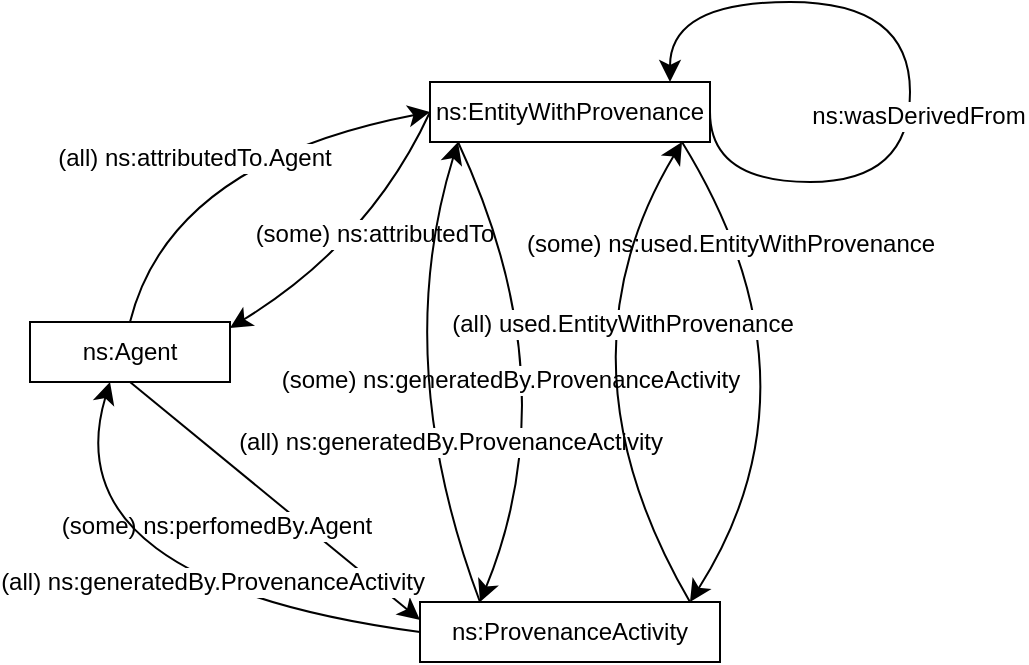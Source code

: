 <mxfile>
    <diagram id="bwBpudPQc5vkxA6MfBo6" name="Page-1">
        <mxGraphModel dx="1241" dy="789" grid="1" gridSize="10" guides="1" tooltips="1" connect="1" arrows="1" fold="1" page="1" pageScale="1" pageWidth="850" pageHeight="1100" math="0" shadow="0">
            <root>
                <mxCell id="0"/>
                <mxCell id="1" parent="0"/>
                <mxCell id="3" value="ns:EntityWithProvenance" style="rounded=0;whiteSpace=wrap;html=1;snapToPoint=1;points=[[0.1,0],[0.2,0],[0.3,0],[0.4,0],[0.5,0],[0.6,0],[0.7,0],[0.8,0],[0.9,0],[0,0.1],[0,0.3],[0,0.5],[0,0.7],[0,0.9],[0.1,1],[0.2,1],[0.3,1],[0.4,1],[0.5,1],[0.6,1],[0.7,1],[0.8,1],[0.9,1],[1,0.1],[1,0.3],[1,0.5],[1,0.7],[1,0.9]];" vertex="1" parent="1">
                    <mxGeometry x="330" y="240" width="140" height="30" as="geometry"/>
                </mxCell>
                <mxCell id="4" value="" style="endArrow=classic;html=1;exitX=1;exitY=0.5;exitDx=0;exitDy=0;endSize=8;arcSize=0;edgeStyle=orthogonalEdgeStyle;curved=1;" edge="1" source="3" parent="1">
                    <mxGeometry width="50" height="50" relative="1" as="geometry">
                        <mxPoint x="350" y="358.33" as="sourcePoint"/>
                        <mxPoint x="450" y="240" as="targetPoint"/>
                        <Array as="points">
                            <mxPoint x="470" y="290"/>
                            <mxPoint x="570" y="290"/>
                            <mxPoint x="570" y="200"/>
                            <mxPoint x="450" y="200"/>
                        </Array>
                    </mxGeometry>
                </mxCell>
                <mxCell id="5" value="&lt;div&gt;ns:wasDerivedFrom&lt;/div&gt;" style="text;html=1;align=center;verticalAlign=middle;resizable=0;points=[];labelBackgroundColor=#ffffff;" vertex="1" connectable="0" parent="4">
                    <mxGeometry x="-0.127" relative="1" as="geometry">
                        <mxPoint x="4.17" as="offset"/>
                    </mxGeometry>
                </mxCell>
                <mxCell id="6" value="ns:Agent" style="rounded=0;whiteSpace=wrap;html=1;snapToPoint=1;points=[[0.1,0],[0.2,0],[0.3,0],[0.4,0],[0.5,0],[0.6,0],[0.7,0],[0.8,0],[0.9,0],[0,0.1],[0,0.3],[0,0.5],[0,0.7],[0,0.9],[0.1,1],[0.2,1],[0.3,1],[0.4,1],[0.5,1],[0.6,1],[0.7,1],[0.8,1],[0.9,1],[1,0.1],[1,0.3],[1,0.5],[1,0.7],[1,0.9]];" vertex="1" parent="1">
                    <mxGeometry x="130" y="360" width="100" height="30" as="geometry"/>
                </mxCell>
                <mxCell id="7" value="" style="endArrow=classic;html=1;exitX=0;exitY=0.5;exitDx=0;exitDy=0;entryX=1;entryY=0.1;entryDx=0;entryDy=0;endSize=8;arcSize=0;curved=1;" edge="1" source="3" target="6" parent="1">
                    <mxGeometry width="50" height="50" relative="1" as="geometry">
                        <mxPoint x="410" y="405" as="sourcePoint"/>
                        <mxPoint x="600" y="570" as="targetPoint"/>
                        <Array as="points">
                            <mxPoint x="300" y="320"/>
                        </Array>
                    </mxGeometry>
                </mxCell>
                <mxCell id="8" value="(some) ns:attributedTo" style="text;html=1;align=center;verticalAlign=middle;resizable=0;points=[];labelBackgroundColor=#ffffff;" vertex="1" connectable="0" parent="7">
                    <mxGeometry x="-0.127" relative="1" as="geometry">
                        <mxPoint as="offset"/>
                    </mxGeometry>
                </mxCell>
                <mxCell id="11" value="" style="endArrow=classic;html=1;exitX=0.1;exitY=1;exitDx=0;exitDy=0;endSize=8;arcSize=0;curved=1;entryX=0.2;entryY=0;entryDx=0;entryDy=0;" edge="1" source="3" target="13" parent="1">
                    <mxGeometry width="50" height="50" relative="1" as="geometry">
                        <mxPoint x="435" y="485" as="sourcePoint"/>
                        <mxPoint x="540" y="400" as="targetPoint"/>
                        <Array as="points">
                            <mxPoint x="400" y="390"/>
                        </Array>
                    </mxGeometry>
                </mxCell>
                <mxCell id="12" value="(some) ns:generatedBy.ProvenanceActivity" style="text;html=1;align=center;verticalAlign=middle;resizable=0;points=[];labelBackgroundColor=#ffffff;" vertex="1" connectable="0" parent="11">
                    <mxGeometry x="-0.127" relative="1" as="geometry">
                        <mxPoint x="-21" y="20" as="offset"/>
                    </mxGeometry>
                </mxCell>
                <mxCell id="13" value="ns:ProvenanceActivity" style="rounded=0;whiteSpace=wrap;html=1;snapToPoint=1;points=[[0.1,0],[0.2,0],[0.3,0],[0.4,0],[0.5,0],[0.6,0],[0.7,0],[0.8,0],[0.9,0],[0,0.1],[0,0.3],[0,0.5],[0,0.7],[0,0.9],[0.1,1],[0.2,1],[0.3,1],[0.4,1],[0.5,1],[0.6,1],[0.7,1],[0.8,1],[0.9,1],[1,0.1],[1,0.3],[1,0.5],[1,0.7],[1,0.9]];" vertex="1" parent="1">
                    <mxGeometry x="325" y="500" width="150" height="30" as="geometry"/>
                </mxCell>
                <mxCell id="18" value="" style="endArrow=classic;html=1;exitX=0.5;exitY=0;exitDx=0;exitDy=0;endSize=8;entryX=0;entryY=0.5;entryDx=0;entryDy=0;arcSize=0;curved=1;" edge="1" parent="1" source="6" target="3">
                    <mxGeometry width="50" height="50" relative="1" as="geometry">
                        <mxPoint x="190" y="165" as="sourcePoint"/>
                        <mxPoint x="380" y="165" as="targetPoint"/>
                        <Array as="points">
                            <mxPoint x="200" y="280"/>
                        </Array>
                    </mxGeometry>
                </mxCell>
                <mxCell id="19" value="(all) ns:attributedTo.Agent" style="text;html=1;align=center;verticalAlign=middle;resizable=0;points=[];labelBackgroundColor=#ffffff;" vertex="1" connectable="0" parent="18">
                    <mxGeometry x="-0.127" relative="1" as="geometry">
                        <mxPoint as="offset"/>
                    </mxGeometry>
                </mxCell>
                <mxCell id="20" value="" style="endArrow=classic;html=1;exitX=0.2;exitY=0;exitDx=0;exitDy=0;endSize=8;entryX=0.1;entryY=1;entryDx=0;entryDy=0;arcSize=0;curved=1;" edge="1" parent="1" source="13" target="3">
                    <mxGeometry width="50" height="50" relative="1" as="geometry">
                        <mxPoint x="190" y="165" as="sourcePoint"/>
                        <mxPoint x="380" y="165" as="targetPoint"/>
                        <Array as="points">
                            <mxPoint x="310" y="380"/>
                        </Array>
                    </mxGeometry>
                </mxCell>
                <mxCell id="21" value="(all) ns:generatedBy.ProvenanceActivity" style="text;html=1;align=center;verticalAlign=middle;resizable=0;points=[];labelBackgroundColor=#ffffff;" vertex="1" connectable="0" parent="20">
                    <mxGeometry x="-0.127" relative="1" as="geometry">
                        <mxPoint x="22" y="19" as="offset"/>
                    </mxGeometry>
                </mxCell>
                <mxCell id="22" value="" style="endArrow=classic;html=1;exitX=0.9;exitY=1;exitDx=0;exitDy=0;endSize=8;arcSize=0;curved=1;entryX=0.9;entryY=0;entryDx=0;entryDy=0;" edge="1" parent="1" source="3" target="13">
                    <mxGeometry width="50" height="50" relative="1" as="geometry">
                        <mxPoint x="354" y="280" as="sourcePoint"/>
                        <mxPoint x="365" y="510" as="targetPoint"/>
                        <Array as="points">
                            <mxPoint x="530" y="390"/>
                        </Array>
                    </mxGeometry>
                </mxCell>
                <mxCell id="23" value="(some) ns:used.EntityWithProvenance" style="text;html=1;align=center;verticalAlign=middle;resizable=0;points=[];labelBackgroundColor=#ffffff;" vertex="1" connectable="0" parent="22">
                    <mxGeometry x="-0.127" relative="1" as="geometry">
                        <mxPoint x="-38" y="-50" as="offset"/>
                    </mxGeometry>
                </mxCell>
                <mxCell id="24" value="" style="endArrow=classic;html=1;exitX=0.9;exitY=0;exitDx=0;exitDy=0;endSize=8;entryX=0.9;entryY=1;entryDx=0;entryDy=0;arcSize=0;curved=1;" edge="1" parent="1" source="13" target="3">
                    <mxGeometry width="50" height="50" relative="1" as="geometry">
                        <mxPoint x="365" y="510" as="sourcePoint"/>
                        <mxPoint x="354" y="280" as="targetPoint"/>
                        <Array as="points">
                            <mxPoint x="390" y="380"/>
                        </Array>
                    </mxGeometry>
                </mxCell>
                <mxCell id="25" value="(all) used.EntityWithProvenance" style="text;html=1;align=center;verticalAlign=middle;resizable=0;points=[];labelBackgroundColor=#ffffff;" vertex="1" connectable="0" parent="24">
                    <mxGeometry x="-0.127" relative="1" as="geometry">
                        <mxPoint x="24" y="-39" as="offset"/>
                    </mxGeometry>
                </mxCell>
                <mxCell id="26" value="" style="endArrow=classic;html=1;exitX=0.5;exitY=1;exitDx=0;exitDy=0;endSize=8;arcSize=0;curved=1;entryX=0;entryY=0.3;entryDx=0;entryDy=0;" edge="1" parent="1" source="6" target="13">
                    <mxGeometry width="50" height="50" relative="1" as="geometry">
                        <mxPoint x="160" y="390" as="sourcePoint"/>
                        <mxPoint x="315" y="509" as="targetPoint"/>
                        <Array as="points"/>
                    </mxGeometry>
                </mxCell>
                <mxCell id="27" value="(some) ns:perfomedBy.Agent" style="text;html=1;align=center;verticalAlign=middle;resizable=0;points=[];labelBackgroundColor=#ffffff;" vertex="1" connectable="0" parent="26">
                    <mxGeometry x="-0.127" relative="1" as="geometry">
                        <mxPoint x="-21" y="20" as="offset"/>
                    </mxGeometry>
                </mxCell>
                <mxCell id="28" value="" style="endArrow=classic;html=1;exitX=0;exitY=0.5;exitDx=0;exitDy=0;endSize=8;entryX=0.4;entryY=1;entryDx=0;entryDy=0;arcSize=0;curved=1;" edge="1" parent="1" source="13" target="6">
                    <mxGeometry width="50" height="50" relative="1" as="geometry">
                        <mxPoint x="365" y="510" as="sourcePoint"/>
                        <mxPoint x="354" y="280" as="targetPoint"/>
                        <Array as="points">
                            <mxPoint x="140" y="490"/>
                        </Array>
                    </mxGeometry>
                </mxCell>
                <mxCell id="29" value="(all) ns:generatedBy.ProvenanceActivity" style="text;html=1;align=center;verticalAlign=middle;resizable=0;points=[];labelBackgroundColor=#ffffff;" vertex="1" connectable="0" parent="28">
                    <mxGeometry x="-0.127" relative="1" as="geometry">
                        <mxPoint x="22" y="-8" as="offset"/>
                    </mxGeometry>
                </mxCell>
            </root>
        </mxGraphModel>
    </diagram>
</mxfile>